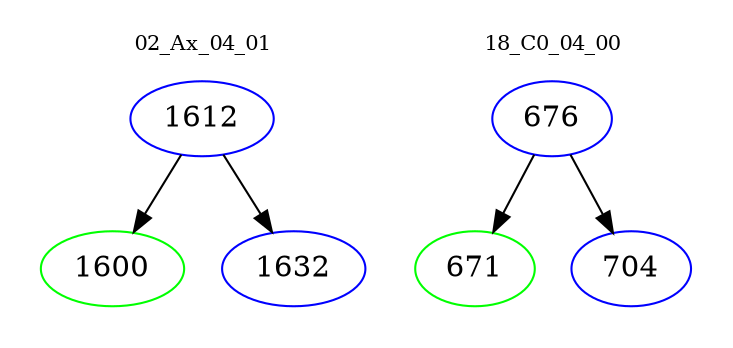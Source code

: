 digraph{
subgraph cluster_0 {
color = white
label = "02_Ax_04_01";
fontsize=10;
T0_1612 [label="1612", color="blue"]
T0_1612 -> T0_1600 [color="black"]
T0_1600 [label="1600", color="green"]
T0_1612 -> T0_1632 [color="black"]
T0_1632 [label="1632", color="blue"]
}
subgraph cluster_1 {
color = white
label = "18_C0_04_00";
fontsize=10;
T1_676 [label="676", color="blue"]
T1_676 -> T1_671 [color="black"]
T1_671 [label="671", color="green"]
T1_676 -> T1_704 [color="black"]
T1_704 [label="704", color="blue"]
}
}
